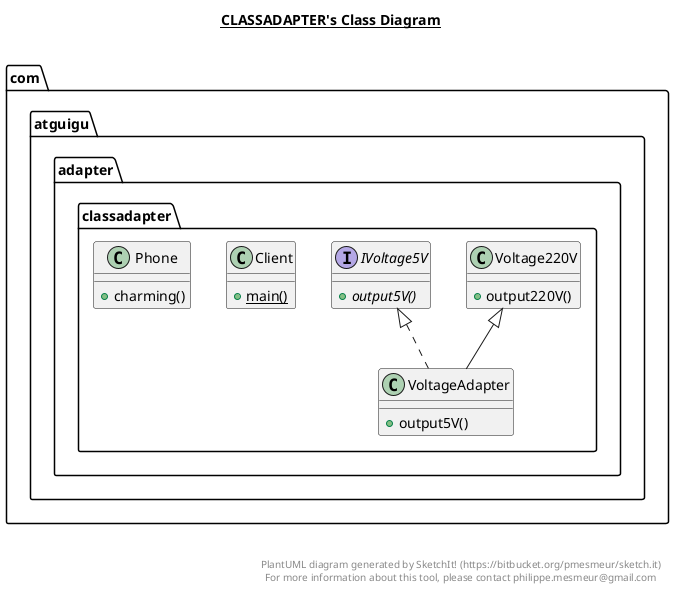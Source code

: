 @startuml

title __CLASSADAPTER's Class Diagram__\n

  namespace com.atguigu.adapter.classadapter {
    class com.atguigu.adapter.classadapter.Client {
        {static} + main()
    }
  }
  

  namespace com.atguigu.adapter.classadapter {
    interface com.atguigu.adapter.classadapter.IVoltage5V {
        {abstract} + output5V()
    }
  }
  

  namespace com.atguigu.adapter.classadapter {
    class com.atguigu.adapter.classadapter.Phone {
        + charming()
    }
  }
  

  namespace com.atguigu.adapter.classadapter {
    class com.atguigu.adapter.classadapter.Voltage220V {
        + output220V()
    }
  }
  

  namespace com.atguigu.adapter.classadapter {
    class com.atguigu.adapter.classadapter.VoltageAdapter {
        + output5V()
    }
  }
  

  com.atguigu.adapter.classadapter.VoltageAdapter .up.|> com.atguigu.adapter.classadapter.IVoltage5V
  com.atguigu.adapter.classadapter.VoltageAdapter -up-|> com.atguigu.adapter.classadapter.Voltage220V


right footer


PlantUML diagram generated by SketchIt! (https://bitbucket.org/pmesmeur/sketch.it)
For more information about this tool, please contact philippe.mesmeur@gmail.com
endfooter

@enduml
